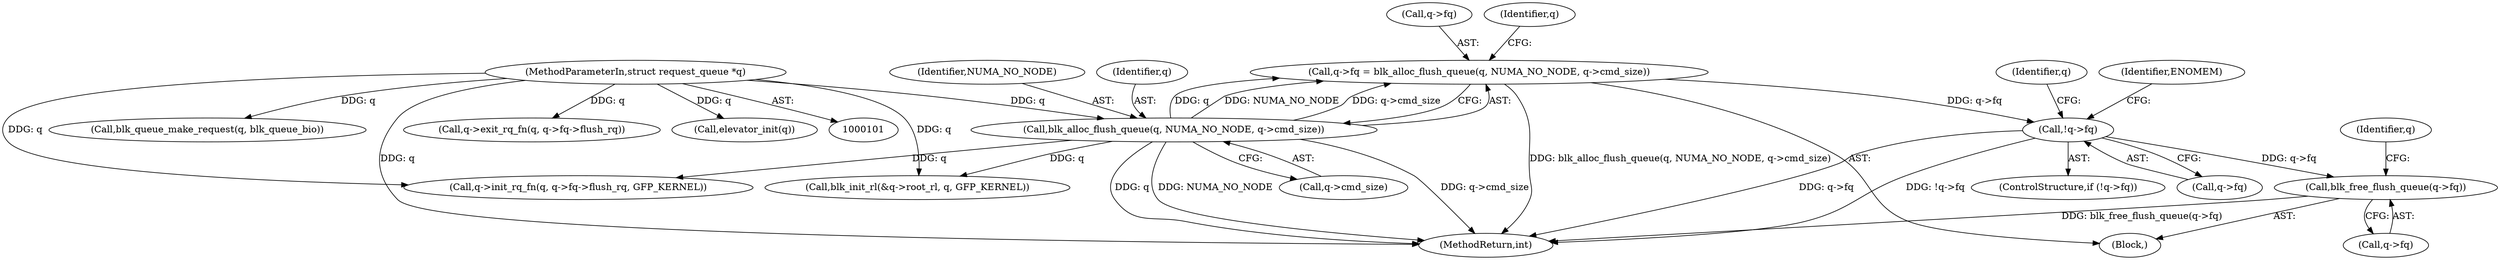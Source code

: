 digraph "0_linux_54648cf1ec2d7f4b6a71767799c45676a138ca24@API" {
"1000187" [label="(Call,blk_free_flush_queue(q->fq))"];
"1000119" [label="(Call,!q->fq)"];
"1000108" [label="(Call,q->fq = blk_alloc_flush_queue(q, NUMA_NO_NODE, q->cmd_size))"];
"1000112" [label="(Call,blk_alloc_flush_queue(q, NUMA_NO_NODE, q->cmd_size))"];
"1000102" [label="(MethodParameterIn,struct request_queue *q)"];
"1000120" [label="(Call,q->fq)"];
"1000109" [label="(Call,q->fq)"];
"1000141" [label="(Call,blk_init_rl(&q->root_rl, q, GFP_KERNEL))"];
"1000102" [label="(MethodParameterIn,struct request_queue *q)"];
"1000121" [label="(Identifier,q)"];
"1000160" [label="(Call,blk_queue_make_request(q, blk_queue_bio))"];
"1000193" [label="(Identifier,q)"];
"1000129" [label="(Identifier,q)"];
"1000118" [label="(ControlStructure,if (!q->fq))"];
"1000119" [label="(Call,!q->fq)"];
"1000112" [label="(Call,blk_alloc_flush_queue(q, NUMA_NO_NODE, q->cmd_size))"];
"1000125" [label="(Identifier,ENOMEM)"];
"1000114" [label="(Identifier,NUMA_NO_NODE)"];
"1000115" [label="(Call,q->cmd_size)"];
"1000131" [label="(Call,q->init_rq_fn(q, q->fq->flush_rq, GFP_KERNEL))"];
"1000188" [label="(Call,q->fq)"];
"1000187" [label="(Call,blk_free_flush_queue(q->fq))"];
"1000199" [label="(MethodReturn,int)"];
"1000179" [label="(Call,q->exit_rq_fn(q, q->fq->flush_rq))"];
"1000113" [label="(Identifier,q)"];
"1000169" [label="(Call,elevator_init(q))"];
"1000108" [label="(Call,q->fq = blk_alloc_flush_queue(q, NUMA_NO_NODE, q->cmd_size))"];
"1000103" [label="(Block,)"];
"1000187" -> "1000103"  [label="AST: "];
"1000187" -> "1000188"  [label="CFG: "];
"1000188" -> "1000187"  [label="AST: "];
"1000193" -> "1000187"  [label="CFG: "];
"1000187" -> "1000199"  [label="DDG: blk_free_flush_queue(q->fq)"];
"1000119" -> "1000187"  [label="DDG: q->fq"];
"1000119" -> "1000118"  [label="AST: "];
"1000119" -> "1000120"  [label="CFG: "];
"1000120" -> "1000119"  [label="AST: "];
"1000125" -> "1000119"  [label="CFG: "];
"1000129" -> "1000119"  [label="CFG: "];
"1000119" -> "1000199"  [label="DDG: !q->fq"];
"1000119" -> "1000199"  [label="DDG: q->fq"];
"1000108" -> "1000119"  [label="DDG: q->fq"];
"1000108" -> "1000103"  [label="AST: "];
"1000108" -> "1000112"  [label="CFG: "];
"1000109" -> "1000108"  [label="AST: "];
"1000112" -> "1000108"  [label="AST: "];
"1000121" -> "1000108"  [label="CFG: "];
"1000108" -> "1000199"  [label="DDG: blk_alloc_flush_queue(q, NUMA_NO_NODE, q->cmd_size)"];
"1000112" -> "1000108"  [label="DDG: q"];
"1000112" -> "1000108"  [label="DDG: NUMA_NO_NODE"];
"1000112" -> "1000108"  [label="DDG: q->cmd_size"];
"1000112" -> "1000115"  [label="CFG: "];
"1000113" -> "1000112"  [label="AST: "];
"1000114" -> "1000112"  [label="AST: "];
"1000115" -> "1000112"  [label="AST: "];
"1000112" -> "1000199"  [label="DDG: NUMA_NO_NODE"];
"1000112" -> "1000199"  [label="DDG: q->cmd_size"];
"1000112" -> "1000199"  [label="DDG: q"];
"1000102" -> "1000112"  [label="DDG: q"];
"1000112" -> "1000131"  [label="DDG: q"];
"1000112" -> "1000141"  [label="DDG: q"];
"1000102" -> "1000101"  [label="AST: "];
"1000102" -> "1000199"  [label="DDG: q"];
"1000102" -> "1000131"  [label="DDG: q"];
"1000102" -> "1000141"  [label="DDG: q"];
"1000102" -> "1000160"  [label="DDG: q"];
"1000102" -> "1000169"  [label="DDG: q"];
"1000102" -> "1000179"  [label="DDG: q"];
}
